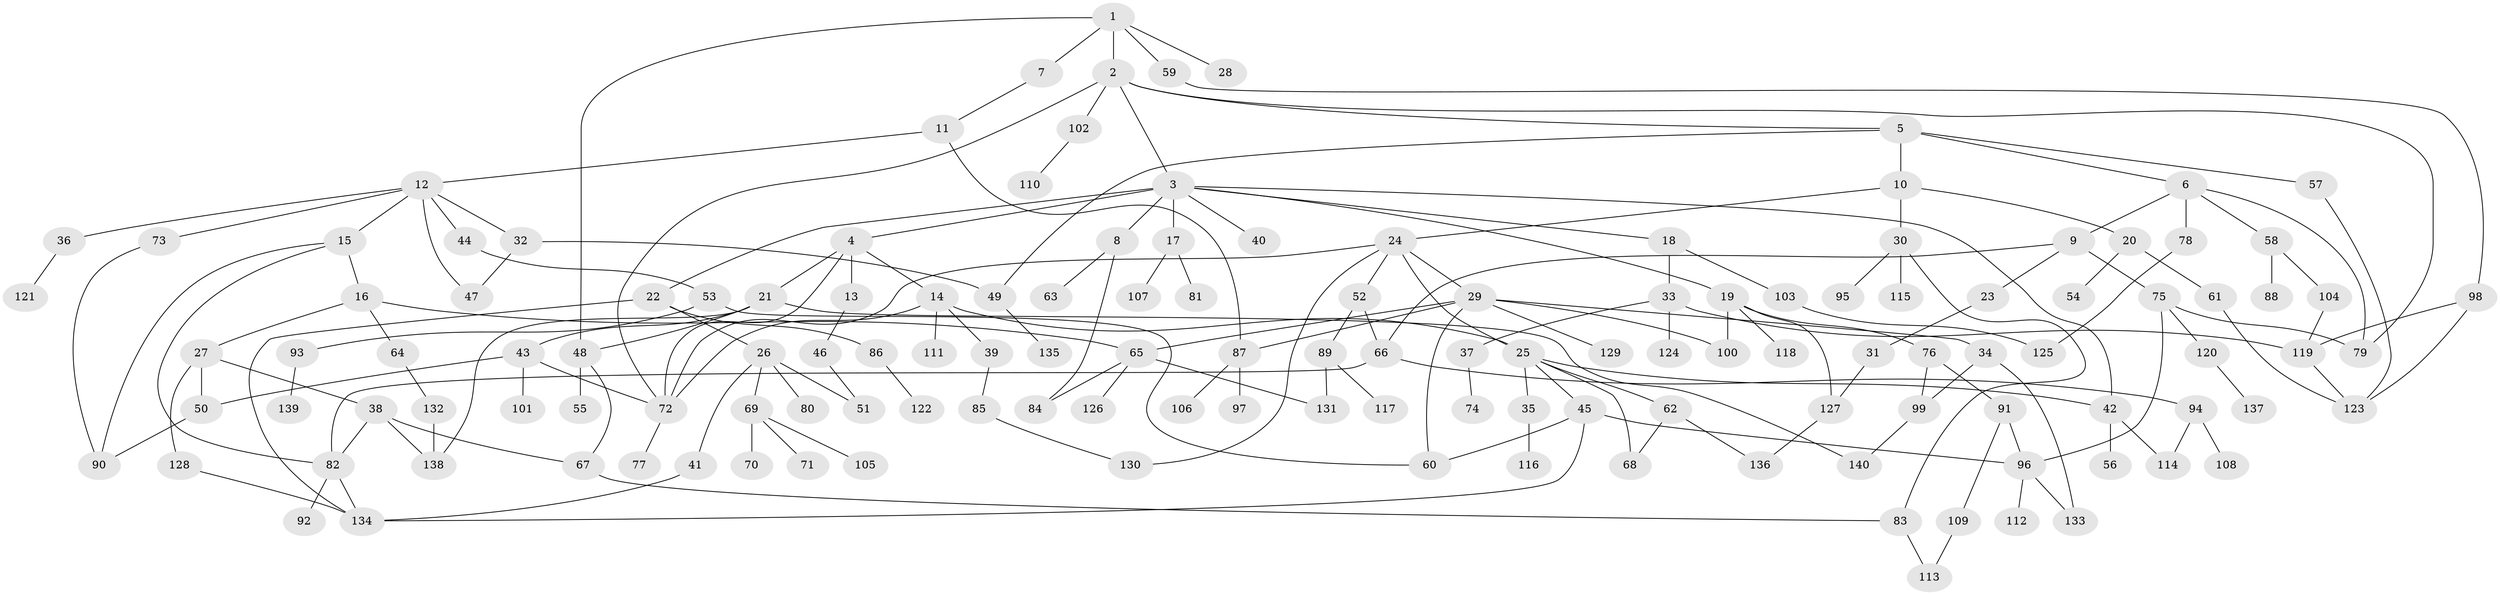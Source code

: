 // coarse degree distribution, {4: 0.18478260869565216, 7: 0.043478260869565216, 8: 0.03260869565217391, 5: 0.07608695652173914, 2: 0.20652173913043478, 3: 0.11956521739130435, 6: 0.021739130434782608, 10: 0.010869565217391304, 1: 0.30434782608695654}
// Generated by graph-tools (version 1.1) at 2025/23/03/03/25 07:23:30]
// undirected, 140 vertices, 189 edges
graph export_dot {
graph [start="1"]
  node [color=gray90,style=filled];
  1;
  2;
  3;
  4;
  5;
  6;
  7;
  8;
  9;
  10;
  11;
  12;
  13;
  14;
  15;
  16;
  17;
  18;
  19;
  20;
  21;
  22;
  23;
  24;
  25;
  26;
  27;
  28;
  29;
  30;
  31;
  32;
  33;
  34;
  35;
  36;
  37;
  38;
  39;
  40;
  41;
  42;
  43;
  44;
  45;
  46;
  47;
  48;
  49;
  50;
  51;
  52;
  53;
  54;
  55;
  56;
  57;
  58;
  59;
  60;
  61;
  62;
  63;
  64;
  65;
  66;
  67;
  68;
  69;
  70;
  71;
  72;
  73;
  74;
  75;
  76;
  77;
  78;
  79;
  80;
  81;
  82;
  83;
  84;
  85;
  86;
  87;
  88;
  89;
  90;
  91;
  92;
  93;
  94;
  95;
  96;
  97;
  98;
  99;
  100;
  101;
  102;
  103;
  104;
  105;
  106;
  107;
  108;
  109;
  110;
  111;
  112;
  113;
  114;
  115;
  116;
  117;
  118;
  119;
  120;
  121;
  122;
  123;
  124;
  125;
  126;
  127;
  128;
  129;
  130;
  131;
  132;
  133;
  134;
  135;
  136;
  137;
  138;
  139;
  140;
  1 -- 2;
  1 -- 7;
  1 -- 28;
  1 -- 59;
  1 -- 48;
  2 -- 3;
  2 -- 5;
  2 -- 102;
  2 -- 72;
  2 -- 79;
  3 -- 4;
  3 -- 8;
  3 -- 17;
  3 -- 18;
  3 -- 19;
  3 -- 22;
  3 -- 40;
  3 -- 42;
  4 -- 13;
  4 -- 14;
  4 -- 21;
  4 -- 72;
  5 -- 6;
  5 -- 10;
  5 -- 57;
  5 -- 49;
  6 -- 9;
  6 -- 58;
  6 -- 78;
  6 -- 79;
  7 -- 11;
  8 -- 63;
  8 -- 84;
  9 -- 23;
  9 -- 75;
  9 -- 66;
  10 -- 20;
  10 -- 24;
  10 -- 30;
  11 -- 12;
  11 -- 87;
  12 -- 15;
  12 -- 32;
  12 -- 36;
  12 -- 44;
  12 -- 47;
  12 -- 73;
  13 -- 46;
  14 -- 25;
  14 -- 39;
  14 -- 111;
  14 -- 72;
  15 -- 16;
  15 -- 82;
  15 -- 90;
  16 -- 27;
  16 -- 64;
  16 -- 65;
  17 -- 81;
  17 -- 107;
  18 -- 33;
  18 -- 103;
  19 -- 76;
  19 -- 100;
  19 -- 118;
  19 -- 127;
  20 -- 54;
  20 -- 61;
  21 -- 43;
  21 -- 48;
  21 -- 138;
  21 -- 140;
  22 -- 26;
  22 -- 86;
  22 -- 134;
  23 -- 31;
  24 -- 29;
  24 -- 52;
  24 -- 72;
  24 -- 130;
  24 -- 25;
  25 -- 35;
  25 -- 45;
  25 -- 62;
  25 -- 68;
  25 -- 42;
  26 -- 41;
  26 -- 69;
  26 -- 80;
  26 -- 51;
  27 -- 38;
  27 -- 50;
  27 -- 128;
  29 -- 34;
  29 -- 60;
  29 -- 87;
  29 -- 129;
  29 -- 65;
  29 -- 100;
  30 -- 95;
  30 -- 115;
  30 -- 83;
  31 -- 127;
  32 -- 49;
  32 -- 47;
  33 -- 37;
  33 -- 119;
  33 -- 124;
  34 -- 133;
  34 -- 99;
  35 -- 116;
  36 -- 121;
  37 -- 74;
  38 -- 67;
  38 -- 138;
  38 -- 82;
  39 -- 85;
  41 -- 134;
  42 -- 56;
  42 -- 114;
  43 -- 101;
  43 -- 50;
  43 -- 72;
  44 -- 53;
  45 -- 96;
  45 -- 134;
  45 -- 60;
  46 -- 51;
  48 -- 55;
  48 -- 67;
  49 -- 135;
  50 -- 90;
  52 -- 66;
  52 -- 89;
  53 -- 93;
  53 -- 60;
  57 -- 123;
  58 -- 88;
  58 -- 104;
  59 -- 98;
  61 -- 123;
  62 -- 136;
  62 -- 68;
  64 -- 132;
  65 -- 126;
  65 -- 131;
  65 -- 84;
  66 -- 94;
  66 -- 82;
  67 -- 83;
  69 -- 70;
  69 -- 71;
  69 -- 105;
  72 -- 77;
  73 -- 90;
  75 -- 120;
  75 -- 96;
  75 -- 79;
  76 -- 91;
  76 -- 99;
  78 -- 125;
  82 -- 92;
  82 -- 134;
  83 -- 113;
  85 -- 130;
  86 -- 122;
  87 -- 97;
  87 -- 106;
  89 -- 117;
  89 -- 131;
  91 -- 109;
  91 -- 96;
  93 -- 139;
  94 -- 108;
  94 -- 114;
  96 -- 112;
  96 -- 133;
  98 -- 119;
  98 -- 123;
  99 -- 140;
  102 -- 110;
  103 -- 125;
  104 -- 119;
  109 -- 113;
  119 -- 123;
  120 -- 137;
  127 -- 136;
  128 -- 134;
  132 -- 138;
}
